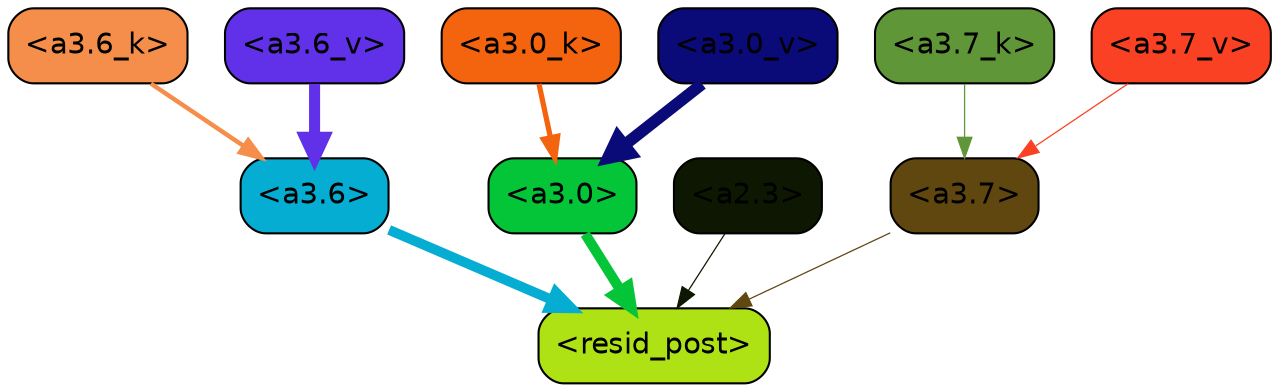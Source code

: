 strict digraph "" {
	graph [bgcolor=transparent,
		layout=dot,
		overlap=false,
		splines=true
	];
	"<a3.7>"	[color=black,
		fillcolor="#604710",
		fontname=Helvetica,
		shape=box,
		style="filled, rounded"];
	"<resid_post>"	[color=black,
		fillcolor="#aee215",
		fontname=Helvetica,
		shape=box,
		style="filled, rounded"];
	"<a3.7>" -> "<resid_post>"	[color="#604710",
		penwidth=0.6];
	"<a3.6>"	[color=black,
		fillcolor="#06add2",
		fontname=Helvetica,
		shape=box,
		style="filled, rounded"];
	"<a3.6>" -> "<resid_post>"	[color="#06add2",
		penwidth=4.7534414529800415];
	"<a3.0>"	[color=black,
		fillcolor="#04c437",
		fontname=Helvetica,
		shape=box,
		style="filled, rounded"];
	"<a3.0>" -> "<resid_post>"	[color="#04c437",
		penwidth=4.898576855659485];
	"<a2.3>"	[color=black,
		fillcolor="#0e1702",
		fontname=Helvetica,
		shape=box,
		style="filled, rounded"];
	"<a2.3>" -> "<resid_post>"	[color="#0e1702",
		penwidth=0.6];
	"<a3.7_k>"	[color=black,
		fillcolor="#5f9637",
		fontname=Helvetica,
		shape=box,
		style="filled, rounded"];
	"<a3.7_k>" -> "<a3.7>"	[color="#5f9637",
		penwidth=0.6];
	"<a3.6_k>"	[color=black,
		fillcolor="#f48e4a",
		fontname=Helvetica,
		shape=box,
		style="filled, rounded"];
	"<a3.6_k>" -> "<a3.6>"	[color="#f48e4a",
		penwidth=2.13908451795578];
	"<a3.0_k>"	[color=black,
		fillcolor="#f4640f",
		fontname=Helvetica,
		shape=box,
		style="filled, rounded"];
	"<a3.0_k>" -> "<a3.0>"	[color="#f4640f",
		penwidth=2.520303964614868];
	"<a3.7_v>"	[color=black,
		fillcolor="#fa4123",
		fontname=Helvetica,
		shape=box,
		style="filled, rounded"];
	"<a3.7_v>" -> "<a3.7>"	[color="#fa4123",
		penwidth=0.6];
	"<a3.6_v>"	[color=black,
		fillcolor="#6031e8",
		fontname=Helvetica,
		shape=box,
		style="filled, rounded"];
	"<a3.6_v>" -> "<a3.6>"	[color="#6031e8",
		penwidth=5.297133803367615];
	"<a3.0_v>"	[color=black,
		fillcolor="#0b0a79",
		fontname=Helvetica,
		shape=box,
		style="filled, rounded"];
	"<a3.0_v>" -> "<a3.0>"	[color="#0b0a79",
		penwidth=5.680712580680847];
}
